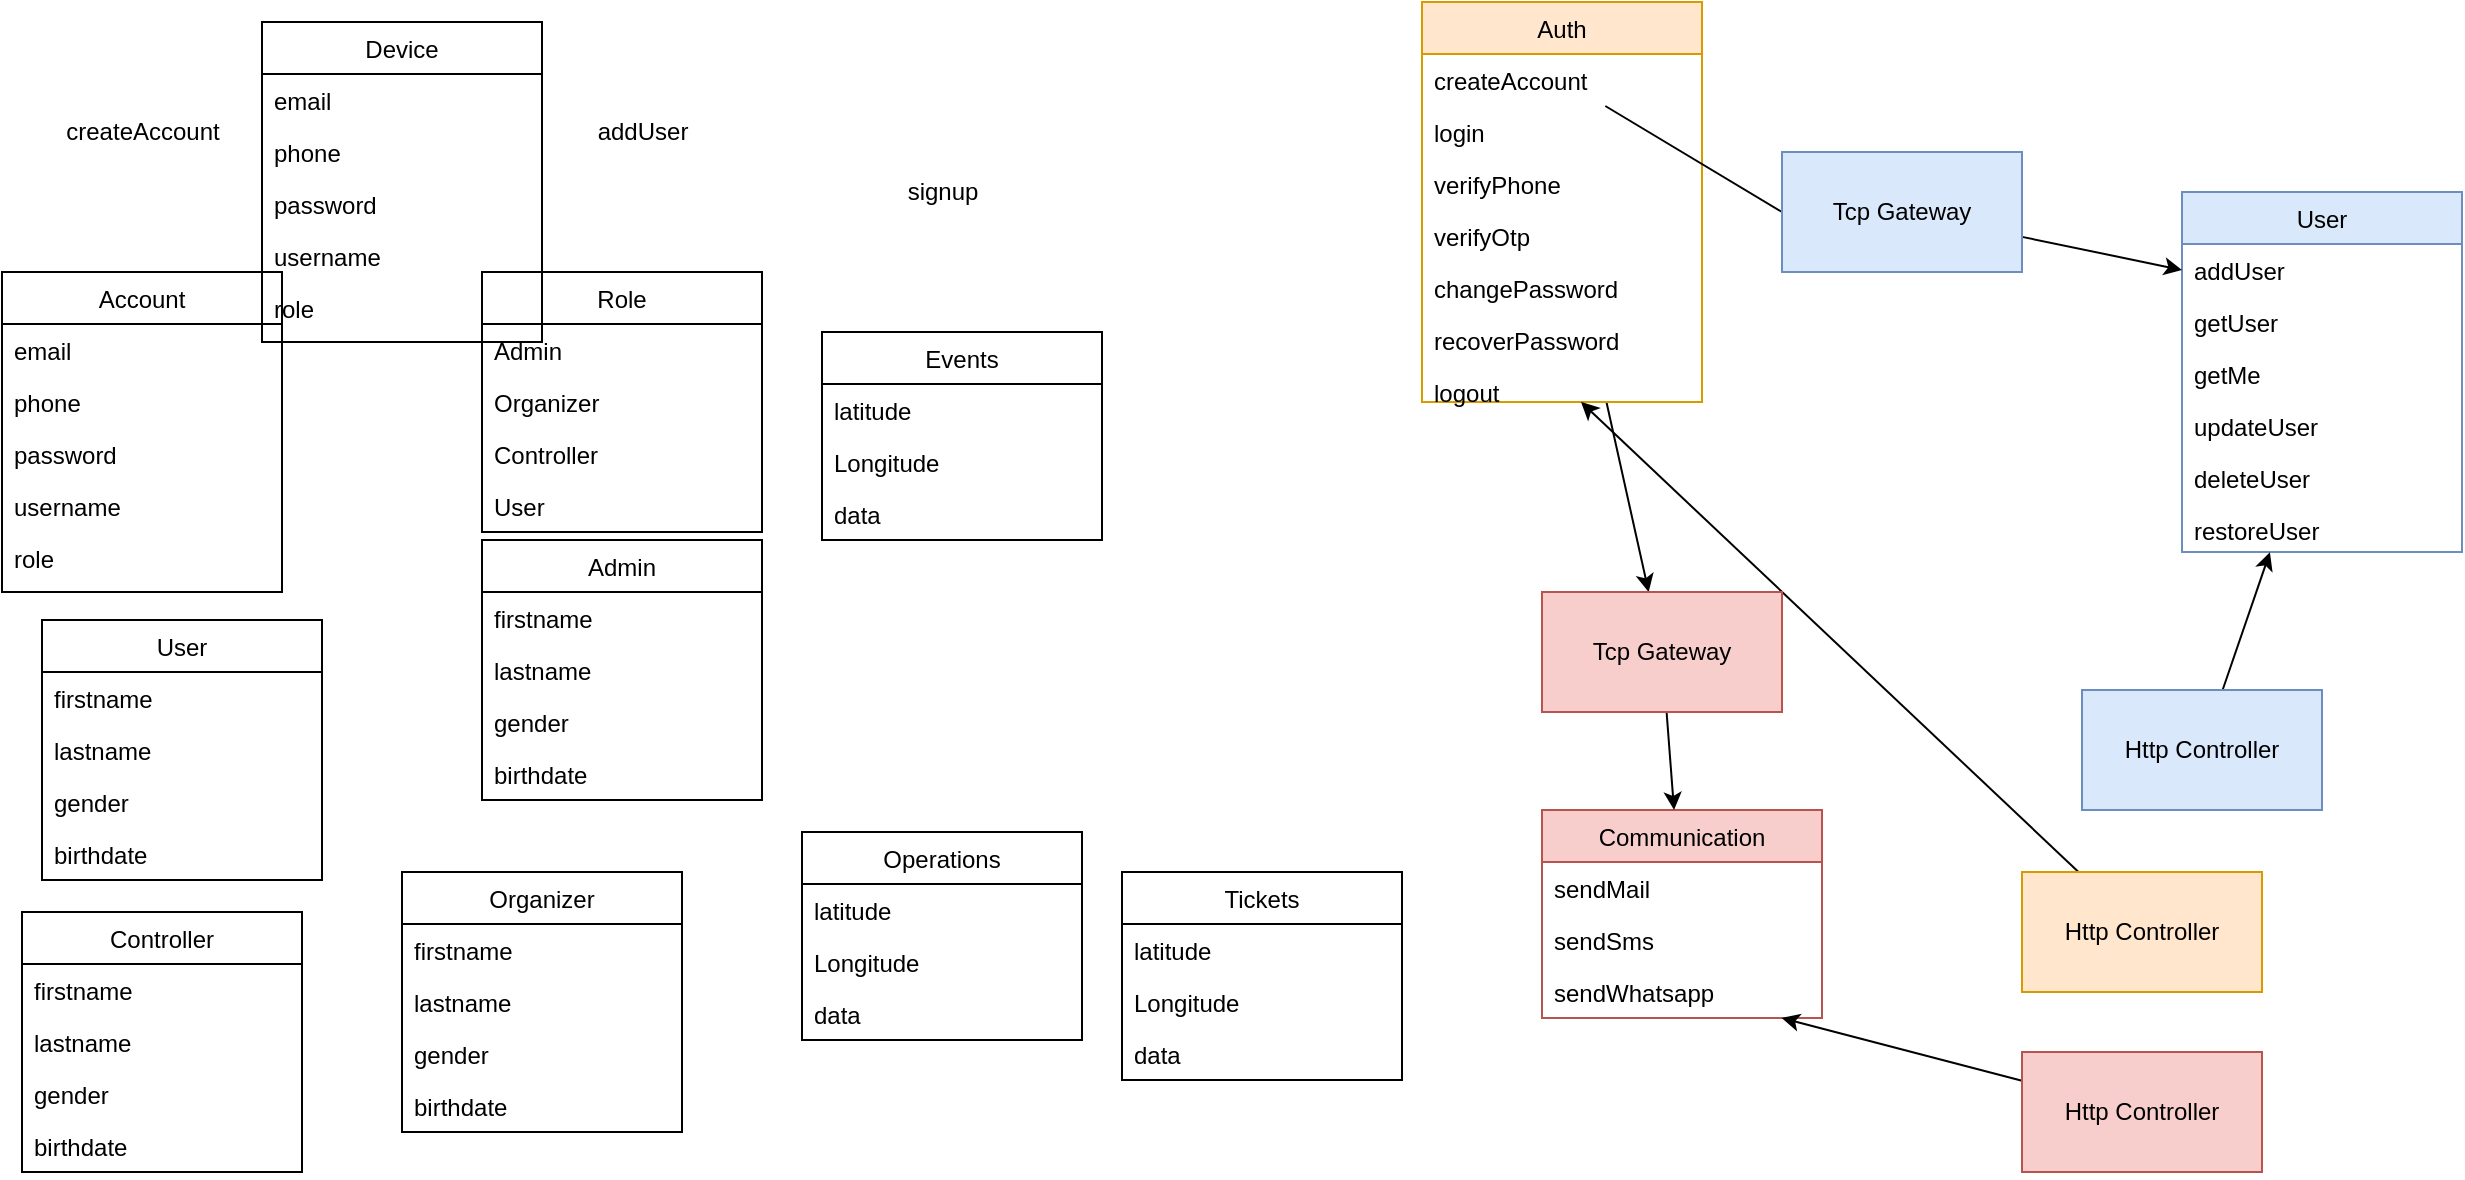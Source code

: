 <mxfile>
    <diagram id="gFHn2AV9WR1kf850kVd5" name="Modelisation">
        <mxGraphModel dx="915" dy="1535" grid="1" gridSize="10" guides="1" tooltips="1" connect="1" arrows="1" fold="1" page="1" pageScale="1" pageWidth="850" pageHeight="1100" math="0" shadow="0">
            <root>
                <mxCell id="0"/>
                <mxCell id="1" parent="0"/>
                <mxCell id="2" value="Account" style="swimlane;fontStyle=0;childLayout=stackLayout;horizontal=1;startSize=26;fillColor=none;horizontalStack=0;resizeParent=1;resizeParentMax=0;resizeLast=0;collapsible=1;marginBottom=0;" parent="1" vertex="1">
                    <mxGeometry x="10" y="130" width="140" height="160" as="geometry"/>
                </mxCell>
                <mxCell id="3" value="email" style="text;strokeColor=none;fillColor=none;align=left;verticalAlign=top;spacingLeft=4;spacingRight=4;overflow=hidden;rotatable=0;points=[[0,0.5],[1,0.5]];portConstraint=eastwest;" parent="2" vertex="1">
                    <mxGeometry y="26" width="140" height="26" as="geometry"/>
                </mxCell>
                <mxCell id="4" value="phone" style="text;strokeColor=none;fillColor=none;align=left;verticalAlign=top;spacingLeft=4;spacingRight=4;overflow=hidden;rotatable=0;points=[[0,0.5],[1,0.5]];portConstraint=eastwest;" parent="2" vertex="1">
                    <mxGeometry y="52" width="140" height="26" as="geometry"/>
                </mxCell>
                <mxCell id="23" value="password" style="text;strokeColor=none;fillColor=none;align=left;verticalAlign=top;spacingLeft=4;spacingRight=4;overflow=hidden;rotatable=0;points=[[0,0.5],[1,0.5]];portConstraint=eastwest;" vertex="1" parent="2">
                    <mxGeometry y="78" width="140" height="26" as="geometry"/>
                </mxCell>
                <mxCell id="25" value="username" style="text;strokeColor=none;fillColor=none;align=left;verticalAlign=top;spacingLeft=4;spacingRight=4;overflow=hidden;rotatable=0;points=[[0,0.5],[1,0.5]];portConstraint=eastwest;" vertex="1" parent="2">
                    <mxGeometry y="104" width="140" height="26" as="geometry"/>
                </mxCell>
                <mxCell id="5" value="role" style="text;strokeColor=none;fillColor=none;align=left;verticalAlign=top;spacingLeft=4;spacingRight=4;overflow=hidden;rotatable=0;points=[[0,0.5],[1,0.5]];portConstraint=eastwest;" parent="2" vertex="1">
                    <mxGeometry y="130" width="140" height="30" as="geometry"/>
                </mxCell>
                <mxCell id="6" value="User" style="swimlane;fontStyle=0;childLayout=stackLayout;horizontal=1;startSize=26;fillColor=none;horizontalStack=0;resizeParent=1;resizeParentMax=0;resizeLast=0;collapsible=1;marginBottom=0;" parent="1" vertex="1">
                    <mxGeometry x="30" y="304" width="140" height="130" as="geometry"/>
                </mxCell>
                <mxCell id="7" value="firstname" style="text;strokeColor=none;fillColor=none;align=left;verticalAlign=top;spacingLeft=4;spacingRight=4;overflow=hidden;rotatable=0;points=[[0,0.5],[1,0.5]];portConstraint=eastwest;" parent="6" vertex="1">
                    <mxGeometry y="26" width="140" height="26" as="geometry"/>
                </mxCell>
                <mxCell id="27" value="lastname" style="text;strokeColor=none;fillColor=none;align=left;verticalAlign=top;spacingLeft=4;spacingRight=4;overflow=hidden;rotatable=0;points=[[0,0.5],[1,0.5]];portConstraint=eastwest;" vertex="1" parent="6">
                    <mxGeometry y="52" width="140" height="26" as="geometry"/>
                </mxCell>
                <mxCell id="28" value="gender" style="text;strokeColor=none;fillColor=none;align=left;verticalAlign=top;spacingLeft=4;spacingRight=4;overflow=hidden;rotatable=0;points=[[0,0.5],[1,0.5]];portConstraint=eastwest;" vertex="1" parent="6">
                    <mxGeometry y="78" width="140" height="26" as="geometry"/>
                </mxCell>
                <mxCell id="9" value="birthdate" style="text;strokeColor=none;fillColor=none;align=left;verticalAlign=top;spacingLeft=4;spacingRight=4;overflow=hidden;rotatable=0;points=[[0,0.5],[1,0.5]];portConstraint=eastwest;" parent="6" vertex="1">
                    <mxGeometry y="104" width="140" height="26" as="geometry"/>
                </mxCell>
                <mxCell id="10" value="Events" style="swimlane;fontStyle=0;childLayout=stackLayout;horizontal=1;startSize=26;fillColor=none;horizontalStack=0;resizeParent=1;resizeParentMax=0;resizeLast=0;collapsible=1;marginBottom=0;" parent="1" vertex="1">
                    <mxGeometry x="420" y="160" width="140" height="104" as="geometry"/>
                </mxCell>
                <mxCell id="11" value="latitude" style="text;strokeColor=none;fillColor=none;align=left;verticalAlign=top;spacingLeft=4;spacingRight=4;overflow=hidden;rotatable=0;points=[[0,0.5],[1,0.5]];portConstraint=eastwest;" parent="10" vertex="1">
                    <mxGeometry y="26" width="140" height="26" as="geometry"/>
                </mxCell>
                <mxCell id="12" value="Longitude" style="text;strokeColor=none;fillColor=none;align=left;verticalAlign=top;spacingLeft=4;spacingRight=4;overflow=hidden;rotatable=0;points=[[0,0.5],[1,0.5]];portConstraint=eastwest;" parent="10" vertex="1">
                    <mxGeometry y="52" width="140" height="26" as="geometry"/>
                </mxCell>
                <mxCell id="13" value="data" style="text;strokeColor=none;fillColor=none;align=left;verticalAlign=top;spacingLeft=4;spacingRight=4;overflow=hidden;rotatable=0;points=[[0,0.5],[1,0.5]];portConstraint=eastwest;" parent="10" vertex="1">
                    <mxGeometry y="78" width="140" height="26" as="geometry"/>
                </mxCell>
                <mxCell id="15" value="Tickets" style="swimlane;fontStyle=0;childLayout=stackLayout;horizontal=1;startSize=26;fillColor=none;horizontalStack=0;resizeParent=1;resizeParentMax=0;resizeLast=0;collapsible=1;marginBottom=0;" vertex="1" parent="1">
                    <mxGeometry x="570" y="430" width="140" height="104" as="geometry"/>
                </mxCell>
                <mxCell id="16" value="latitude" style="text;strokeColor=none;fillColor=none;align=left;verticalAlign=top;spacingLeft=4;spacingRight=4;overflow=hidden;rotatable=0;points=[[0,0.5],[1,0.5]];portConstraint=eastwest;" vertex="1" parent="15">
                    <mxGeometry y="26" width="140" height="26" as="geometry"/>
                </mxCell>
                <mxCell id="17" value="Longitude" style="text;strokeColor=none;fillColor=none;align=left;verticalAlign=top;spacingLeft=4;spacingRight=4;overflow=hidden;rotatable=0;points=[[0,0.5],[1,0.5]];portConstraint=eastwest;" vertex="1" parent="15">
                    <mxGeometry y="52" width="140" height="26" as="geometry"/>
                </mxCell>
                <mxCell id="18" value="data" style="text;strokeColor=none;fillColor=none;align=left;verticalAlign=top;spacingLeft=4;spacingRight=4;overflow=hidden;rotatable=0;points=[[0,0.5],[1,0.5]];portConstraint=eastwest;" vertex="1" parent="15">
                    <mxGeometry y="78" width="140" height="26" as="geometry"/>
                </mxCell>
                <mxCell id="19" value="Operations" style="swimlane;fontStyle=0;childLayout=stackLayout;horizontal=1;startSize=26;fillColor=none;horizontalStack=0;resizeParent=1;resizeParentMax=0;resizeLast=0;collapsible=1;marginBottom=0;" vertex="1" parent="1">
                    <mxGeometry x="410" y="410" width="140" height="104" as="geometry"/>
                </mxCell>
                <mxCell id="20" value="latitude" style="text;strokeColor=none;fillColor=none;align=left;verticalAlign=top;spacingLeft=4;spacingRight=4;overflow=hidden;rotatable=0;points=[[0,0.5],[1,0.5]];portConstraint=eastwest;" vertex="1" parent="19">
                    <mxGeometry y="26" width="140" height="26" as="geometry"/>
                </mxCell>
                <mxCell id="21" value="Longitude" style="text;strokeColor=none;fillColor=none;align=left;verticalAlign=top;spacingLeft=4;spacingRight=4;overflow=hidden;rotatable=0;points=[[0,0.5],[1,0.5]];portConstraint=eastwest;" vertex="1" parent="19">
                    <mxGeometry y="52" width="140" height="26" as="geometry"/>
                </mxCell>
                <mxCell id="22" value="data" style="text;strokeColor=none;fillColor=none;align=left;verticalAlign=top;spacingLeft=4;spacingRight=4;overflow=hidden;rotatable=0;points=[[0,0.5],[1,0.5]];portConstraint=eastwest;" vertex="1" parent="19">
                    <mxGeometry y="78" width="140" height="26" as="geometry"/>
                </mxCell>
                <mxCell id="29" value="Organizer" style="swimlane;fontStyle=0;childLayout=stackLayout;horizontal=1;startSize=26;fillColor=none;horizontalStack=0;resizeParent=1;resizeParentMax=0;resizeLast=0;collapsible=1;marginBottom=0;" vertex="1" parent="1">
                    <mxGeometry x="210" y="430" width="140" height="130" as="geometry"/>
                </mxCell>
                <mxCell id="30" value="firstname" style="text;strokeColor=none;fillColor=none;align=left;verticalAlign=top;spacingLeft=4;spacingRight=4;overflow=hidden;rotatable=0;points=[[0,0.5],[1,0.5]];portConstraint=eastwest;" vertex="1" parent="29">
                    <mxGeometry y="26" width="140" height="26" as="geometry"/>
                </mxCell>
                <mxCell id="31" value="lastname" style="text;strokeColor=none;fillColor=none;align=left;verticalAlign=top;spacingLeft=4;spacingRight=4;overflow=hidden;rotatable=0;points=[[0,0.5],[1,0.5]];portConstraint=eastwest;" vertex="1" parent="29">
                    <mxGeometry y="52" width="140" height="26" as="geometry"/>
                </mxCell>
                <mxCell id="32" value="gender" style="text;strokeColor=none;fillColor=none;align=left;verticalAlign=top;spacingLeft=4;spacingRight=4;overflow=hidden;rotatable=0;points=[[0,0.5],[1,0.5]];portConstraint=eastwest;" vertex="1" parent="29">
                    <mxGeometry y="78" width="140" height="26" as="geometry"/>
                </mxCell>
                <mxCell id="33" value="birthdate" style="text;strokeColor=none;fillColor=none;align=left;verticalAlign=top;spacingLeft=4;spacingRight=4;overflow=hidden;rotatable=0;points=[[0,0.5],[1,0.5]];portConstraint=eastwest;" vertex="1" parent="29">
                    <mxGeometry y="104" width="140" height="26" as="geometry"/>
                </mxCell>
                <mxCell id="34" value="Admin" style="swimlane;fontStyle=0;childLayout=stackLayout;horizontal=1;startSize=26;fillColor=none;horizontalStack=0;resizeParent=1;resizeParentMax=0;resizeLast=0;collapsible=1;marginBottom=0;" vertex="1" parent="1">
                    <mxGeometry x="250" y="264" width="140" height="130" as="geometry"/>
                </mxCell>
                <mxCell id="35" value="firstname" style="text;strokeColor=none;fillColor=none;align=left;verticalAlign=top;spacingLeft=4;spacingRight=4;overflow=hidden;rotatable=0;points=[[0,0.5],[1,0.5]];portConstraint=eastwest;" vertex="1" parent="34">
                    <mxGeometry y="26" width="140" height="26" as="geometry"/>
                </mxCell>
                <mxCell id="36" value="lastname" style="text;strokeColor=none;fillColor=none;align=left;verticalAlign=top;spacingLeft=4;spacingRight=4;overflow=hidden;rotatable=0;points=[[0,0.5],[1,0.5]];portConstraint=eastwest;" vertex="1" parent="34">
                    <mxGeometry y="52" width="140" height="26" as="geometry"/>
                </mxCell>
                <mxCell id="37" value="gender" style="text;strokeColor=none;fillColor=none;align=left;verticalAlign=top;spacingLeft=4;spacingRight=4;overflow=hidden;rotatable=0;points=[[0,0.5],[1,0.5]];portConstraint=eastwest;" vertex="1" parent="34">
                    <mxGeometry y="78" width="140" height="26" as="geometry"/>
                </mxCell>
                <mxCell id="38" value="birthdate" style="text;strokeColor=none;fillColor=none;align=left;verticalAlign=top;spacingLeft=4;spacingRight=4;overflow=hidden;rotatable=0;points=[[0,0.5],[1,0.5]];portConstraint=eastwest;" vertex="1" parent="34">
                    <mxGeometry y="104" width="140" height="26" as="geometry"/>
                </mxCell>
                <mxCell id="39" value="Role" style="swimlane;fontStyle=0;childLayout=stackLayout;horizontal=1;startSize=26;fillColor=none;horizontalStack=0;resizeParent=1;resizeParentMax=0;resizeLast=0;collapsible=1;marginBottom=0;" vertex="1" parent="1">
                    <mxGeometry x="250" y="130" width="140" height="130" as="geometry"/>
                </mxCell>
                <mxCell id="40" value="Admin" style="text;strokeColor=none;fillColor=none;align=left;verticalAlign=top;spacingLeft=4;spacingRight=4;overflow=hidden;rotatable=0;points=[[0,0.5],[1,0.5]];portConstraint=eastwest;" vertex="1" parent="39">
                    <mxGeometry y="26" width="140" height="26" as="geometry"/>
                </mxCell>
                <mxCell id="41" value="Organizer" style="text;strokeColor=none;fillColor=none;align=left;verticalAlign=top;spacingLeft=4;spacingRight=4;overflow=hidden;rotatable=0;points=[[0,0.5],[1,0.5]];portConstraint=eastwest;" vertex="1" parent="39">
                    <mxGeometry y="52" width="140" height="26" as="geometry"/>
                </mxCell>
                <mxCell id="42" value="Controller" style="text;strokeColor=none;fillColor=none;align=left;verticalAlign=top;spacingLeft=4;spacingRight=4;overflow=hidden;rotatable=0;points=[[0,0.5],[1,0.5]];portConstraint=eastwest;" vertex="1" parent="39">
                    <mxGeometry y="78" width="140" height="26" as="geometry"/>
                </mxCell>
                <mxCell id="46" value="User" style="text;strokeColor=none;fillColor=none;align=left;verticalAlign=top;spacingLeft=4;spacingRight=4;overflow=hidden;rotatable=0;points=[[0,0.5],[1,0.5]];portConstraint=eastwest;" vertex="1" parent="39">
                    <mxGeometry y="104" width="140" height="26" as="geometry"/>
                </mxCell>
                <mxCell id="47" value="Controller" style="swimlane;fontStyle=0;childLayout=stackLayout;horizontal=1;startSize=26;fillColor=none;horizontalStack=0;resizeParent=1;resizeParentMax=0;resizeLast=0;collapsible=1;marginBottom=0;" vertex="1" parent="1">
                    <mxGeometry x="20" y="450" width="140" height="130" as="geometry"/>
                </mxCell>
                <mxCell id="48" value="firstname" style="text;strokeColor=none;fillColor=none;align=left;verticalAlign=top;spacingLeft=4;spacingRight=4;overflow=hidden;rotatable=0;points=[[0,0.5],[1,0.5]];portConstraint=eastwest;" vertex="1" parent="47">
                    <mxGeometry y="26" width="140" height="26" as="geometry"/>
                </mxCell>
                <mxCell id="49" value="lastname" style="text;strokeColor=none;fillColor=none;align=left;verticalAlign=top;spacingLeft=4;spacingRight=4;overflow=hidden;rotatable=0;points=[[0,0.5],[1,0.5]];portConstraint=eastwest;" vertex="1" parent="47">
                    <mxGeometry y="52" width="140" height="26" as="geometry"/>
                </mxCell>
                <mxCell id="50" value="gender" style="text;strokeColor=none;fillColor=none;align=left;verticalAlign=top;spacingLeft=4;spacingRight=4;overflow=hidden;rotatable=0;points=[[0,0.5],[1,0.5]];portConstraint=eastwest;" vertex="1" parent="47">
                    <mxGeometry y="78" width="140" height="26" as="geometry"/>
                </mxCell>
                <mxCell id="51" value="birthdate" style="text;strokeColor=none;fillColor=none;align=left;verticalAlign=top;spacingLeft=4;spacingRight=4;overflow=hidden;rotatable=0;points=[[0,0.5],[1,0.5]];portConstraint=eastwest;" vertex="1" parent="47">
                    <mxGeometry y="104" width="140" height="26" as="geometry"/>
                </mxCell>
                <mxCell id="52" value="createAccount" style="text;html=1;align=center;verticalAlign=middle;resizable=0;points=[];autosize=1;strokeColor=none;fillColor=none;" vertex="1" parent="1">
                    <mxGeometry x="30" y="45" width="100" height="30" as="geometry"/>
                </mxCell>
                <mxCell id="53" value="addUser" style="text;html=1;align=center;verticalAlign=middle;resizable=0;points=[];autosize=1;strokeColor=none;fillColor=none;" vertex="1" parent="1">
                    <mxGeometry x="295" y="45" width="70" height="30" as="geometry"/>
                </mxCell>
                <mxCell id="54" value="User" style="swimlane;fontStyle=0;childLayout=stackLayout;horizontal=1;startSize=26;fillColor=#dae8fc;horizontalStack=0;resizeParent=1;resizeParentMax=0;resizeLast=0;collapsible=1;marginBottom=0;strokeColor=#6c8ebf;" vertex="1" parent="1">
                    <mxGeometry x="1100" y="90" width="140" height="180" as="geometry"/>
                </mxCell>
                <mxCell id="55" value="addUser" style="text;strokeColor=none;fillColor=none;align=left;verticalAlign=top;spacingLeft=4;spacingRight=4;overflow=hidden;rotatable=0;points=[[0,0.5],[1,0.5]];portConstraint=eastwest;" vertex="1" parent="54">
                    <mxGeometry y="26" width="140" height="26" as="geometry"/>
                </mxCell>
                <mxCell id="56" value="getUser" style="text;strokeColor=none;fillColor=none;align=left;verticalAlign=top;spacingLeft=4;spacingRight=4;overflow=hidden;rotatable=0;points=[[0,0.5],[1,0.5]];portConstraint=eastwest;" vertex="1" parent="54">
                    <mxGeometry y="52" width="140" height="26" as="geometry"/>
                </mxCell>
                <mxCell id="57" value="getMe" style="text;strokeColor=none;fillColor=none;align=left;verticalAlign=top;spacingLeft=4;spacingRight=4;overflow=hidden;rotatable=0;points=[[0,0.5],[1,0.5]];portConstraint=eastwest;" vertex="1" parent="54">
                    <mxGeometry y="78" width="140" height="26" as="geometry"/>
                </mxCell>
                <mxCell id="58" value="updateUser" style="text;strokeColor=none;fillColor=none;align=left;verticalAlign=top;spacingLeft=4;spacingRight=4;overflow=hidden;rotatable=0;points=[[0,0.5],[1,0.5]];portConstraint=eastwest;" vertex="1" parent="54">
                    <mxGeometry y="104" width="140" height="26" as="geometry"/>
                </mxCell>
                <mxCell id="75" value="deleteUser" style="text;strokeColor=none;fillColor=none;align=left;verticalAlign=top;spacingLeft=4;spacingRight=4;overflow=hidden;rotatable=0;points=[[0,0.5],[1,0.5]];portConstraint=eastwest;" vertex="1" parent="54">
                    <mxGeometry y="130" width="140" height="26" as="geometry"/>
                </mxCell>
                <mxCell id="76" value="restoreUser" style="text;strokeColor=none;fillColor=none;align=left;verticalAlign=top;spacingLeft=4;spacingRight=4;overflow=hidden;rotatable=0;points=[[0,0.5],[1,0.5]];portConstraint=eastwest;" vertex="1" parent="54">
                    <mxGeometry y="156" width="140" height="24" as="geometry"/>
                </mxCell>
                <mxCell id="104" style="edgeStyle=none;html=1;" edge="1" parent="1" source="59" target="98">
                    <mxGeometry relative="1" as="geometry"/>
                </mxCell>
                <mxCell id="59" value="Auth" style="swimlane;fontStyle=0;childLayout=stackLayout;horizontal=1;startSize=26;fillColor=#ffe6cc;horizontalStack=0;resizeParent=1;resizeParentMax=0;resizeLast=0;collapsible=1;marginBottom=0;strokeColor=#d79b00;" vertex="1" parent="1">
                    <mxGeometry x="720" y="-5" width="140" height="200" as="geometry"/>
                </mxCell>
                <mxCell id="60" value="createAccount" style="text;strokeColor=none;fillColor=none;align=left;verticalAlign=top;spacingLeft=4;spacingRight=4;overflow=hidden;rotatable=0;points=[[0,0.5],[1,0.5]];portConstraint=eastwest;" vertex="1" parent="59">
                    <mxGeometry y="26" width="140" height="26" as="geometry"/>
                </mxCell>
                <mxCell id="61" value="login" style="text;strokeColor=none;fillColor=none;align=left;verticalAlign=top;spacingLeft=4;spacingRight=4;overflow=hidden;rotatable=0;points=[[0,0.5],[1,0.5]];portConstraint=eastwest;" vertex="1" parent="59">
                    <mxGeometry y="52" width="140" height="26" as="geometry"/>
                </mxCell>
                <mxCell id="62" value="verifyPhone" style="text;strokeColor=none;fillColor=none;align=left;verticalAlign=top;spacingLeft=4;spacingRight=4;overflow=hidden;rotatable=0;points=[[0,0.5],[1,0.5]];portConstraint=eastwest;" vertex="1" parent="59">
                    <mxGeometry y="78" width="140" height="26" as="geometry"/>
                </mxCell>
                <mxCell id="78" value="verifyOtp" style="text;strokeColor=none;fillColor=none;align=left;verticalAlign=top;spacingLeft=4;spacingRight=4;overflow=hidden;rotatable=0;points=[[0,0.5],[1,0.5]];portConstraint=eastwest;" vertex="1" parent="59">
                    <mxGeometry y="104" width="140" height="26" as="geometry"/>
                </mxCell>
                <mxCell id="80" value="changePassword" style="text;strokeColor=none;fillColor=none;align=left;verticalAlign=top;spacingLeft=4;spacingRight=4;overflow=hidden;rotatable=0;points=[[0,0.5],[1,0.5]];portConstraint=eastwest;" vertex="1" parent="59">
                    <mxGeometry y="130" width="140" height="26" as="geometry"/>
                </mxCell>
                <mxCell id="82" value="recoverPassword" style="text;strokeColor=none;fillColor=none;align=left;verticalAlign=top;spacingLeft=4;spacingRight=4;overflow=hidden;rotatable=0;points=[[0,0.5],[1,0.5]];portConstraint=eastwest;" vertex="1" parent="59">
                    <mxGeometry y="156" width="140" height="26" as="geometry"/>
                </mxCell>
                <mxCell id="63" value="logout" style="text;strokeColor=none;fillColor=none;align=left;verticalAlign=top;spacingLeft=4;spacingRight=4;overflow=hidden;rotatable=0;points=[[0,0.5],[1,0.5]];portConstraint=eastwest;" vertex="1" parent="59">
                    <mxGeometry y="182" width="140" height="18" as="geometry"/>
                </mxCell>
                <mxCell id="64" value="signup" style="text;html=1;align=center;verticalAlign=middle;resizable=0;points=[];autosize=1;strokeColor=none;fillColor=none;" vertex="1" parent="1">
                    <mxGeometry x="450" y="75" width="60" height="30" as="geometry"/>
                </mxCell>
                <mxCell id="65" value="" style="edgeStyle=none;html=1;entryX=0;entryY=0.5;entryDx=0;entryDy=0;startArrow=none;" edge="1" parent="1" source="83" target="55">
                    <mxGeometry relative="1" as="geometry"/>
                </mxCell>
                <mxCell id="66" value="Device" style="swimlane;fontStyle=0;childLayout=stackLayout;horizontal=1;startSize=26;fillColor=none;horizontalStack=0;resizeParent=1;resizeParentMax=0;resizeLast=0;collapsible=1;marginBottom=0;" vertex="1" parent="1">
                    <mxGeometry x="140" y="5" width="140" height="160" as="geometry"/>
                </mxCell>
                <mxCell id="67" value="email" style="text;strokeColor=none;fillColor=none;align=left;verticalAlign=top;spacingLeft=4;spacingRight=4;overflow=hidden;rotatable=0;points=[[0,0.5],[1,0.5]];portConstraint=eastwest;" vertex="1" parent="66">
                    <mxGeometry y="26" width="140" height="26" as="geometry"/>
                </mxCell>
                <mxCell id="68" value="phone" style="text;strokeColor=none;fillColor=none;align=left;verticalAlign=top;spacingLeft=4;spacingRight=4;overflow=hidden;rotatable=0;points=[[0,0.5],[1,0.5]];portConstraint=eastwest;" vertex="1" parent="66">
                    <mxGeometry y="52" width="140" height="26" as="geometry"/>
                </mxCell>
                <mxCell id="69" value="password" style="text;strokeColor=none;fillColor=none;align=left;verticalAlign=top;spacingLeft=4;spacingRight=4;overflow=hidden;rotatable=0;points=[[0,0.5],[1,0.5]];portConstraint=eastwest;" vertex="1" parent="66">
                    <mxGeometry y="78" width="140" height="26" as="geometry"/>
                </mxCell>
                <mxCell id="70" value="username" style="text;strokeColor=none;fillColor=none;align=left;verticalAlign=top;spacingLeft=4;spacingRight=4;overflow=hidden;rotatable=0;points=[[0,0.5],[1,0.5]];portConstraint=eastwest;" vertex="1" parent="66">
                    <mxGeometry y="104" width="140" height="26" as="geometry"/>
                </mxCell>
                <mxCell id="71" value="role" style="text;strokeColor=none;fillColor=none;align=left;verticalAlign=top;spacingLeft=4;spacingRight=4;overflow=hidden;rotatable=0;points=[[0,0.5],[1,0.5]];portConstraint=eastwest;" vertex="1" parent="66">
                    <mxGeometry y="130" width="140" height="30" as="geometry"/>
                </mxCell>
                <mxCell id="102" style="edgeStyle=none;html=1;" edge="1" parent="1" source="84" target="63">
                    <mxGeometry relative="1" as="geometry"/>
                </mxCell>
                <mxCell id="84" value="Http Controller" style="rounded=0;whiteSpace=wrap;html=1;fillColor=#ffe6cc;strokeColor=#d79b00;" vertex="1" parent="1">
                    <mxGeometry x="1020" y="430" width="120" height="60" as="geometry"/>
                </mxCell>
                <mxCell id="85" value="" style="edgeStyle=none;html=1;entryX=0;entryY=0.5;entryDx=0;entryDy=0;endArrow=none;" edge="1" parent="1" source="60" target="83">
                    <mxGeometry relative="1" as="geometry">
                        <mxPoint x="740" y="85.207" as="sourcePoint"/>
                        <mxPoint x="960" y="89" as="targetPoint"/>
                    </mxGeometry>
                </mxCell>
                <mxCell id="83" value="Tcp Gateway" style="rounded=0;whiteSpace=wrap;html=1;fillColor=#dae8fc;strokeColor=#6c8ebf;" vertex="1" parent="1">
                    <mxGeometry x="900" y="70" width="120" height="60" as="geometry"/>
                </mxCell>
                <mxCell id="101" style="edgeStyle=none;html=1;entryX=0.314;entryY=1.007;entryDx=0;entryDy=0;entryPerimeter=0;" edge="1" parent="1" source="86" target="76">
                    <mxGeometry relative="1" as="geometry"/>
                </mxCell>
                <mxCell id="86" value="Http Controller" style="rounded=0;whiteSpace=wrap;html=1;fillColor=#dae8fc;strokeColor=#6c8ebf;" vertex="1" parent="1">
                    <mxGeometry x="1050" y="339" width="120" height="60" as="geometry"/>
                </mxCell>
                <mxCell id="89" value="Communication" style="swimlane;fontStyle=0;childLayout=stackLayout;horizontal=1;startSize=26;fillColor=#f8cecc;horizontalStack=0;resizeParent=1;resizeParentMax=0;resizeLast=0;collapsible=1;marginBottom=0;strokeColor=#b85450;" vertex="1" parent="1">
                    <mxGeometry x="780" y="399" width="140" height="104" as="geometry"/>
                </mxCell>
                <mxCell id="90" value="sendMail" style="text;strokeColor=none;fillColor=none;align=left;verticalAlign=top;spacingLeft=4;spacingRight=4;overflow=hidden;rotatable=0;points=[[0,0.5],[1,0.5]];portConstraint=eastwest;" vertex="1" parent="89">
                    <mxGeometry y="26" width="140" height="26" as="geometry"/>
                </mxCell>
                <mxCell id="91" value="sendSms" style="text;strokeColor=none;fillColor=none;align=left;verticalAlign=top;spacingLeft=4;spacingRight=4;overflow=hidden;rotatable=0;points=[[0,0.5],[1,0.5]];portConstraint=eastwest;" vertex="1" parent="89">
                    <mxGeometry y="52" width="140" height="26" as="geometry"/>
                </mxCell>
                <mxCell id="92" value="sendWhatsapp" style="text;strokeColor=none;fillColor=none;align=left;verticalAlign=top;spacingLeft=4;spacingRight=4;overflow=hidden;rotatable=0;points=[[0,0.5],[1,0.5]];portConstraint=eastwest;" vertex="1" parent="89">
                    <mxGeometry y="78" width="140" height="26" as="geometry"/>
                </mxCell>
                <mxCell id="105" value="" style="edgeStyle=none;html=1;" edge="1" parent="1" source="97" target="92">
                    <mxGeometry relative="1" as="geometry"/>
                </mxCell>
                <mxCell id="97" value="Http Controller" style="rounded=0;whiteSpace=wrap;html=1;fillColor=#f8cecc;strokeColor=#b85450;" vertex="1" parent="1">
                    <mxGeometry x="1020" y="520" width="120" height="60" as="geometry"/>
                </mxCell>
                <mxCell id="103" style="edgeStyle=none;html=1;" edge="1" parent="1" source="98" target="89">
                    <mxGeometry relative="1" as="geometry"/>
                </mxCell>
                <mxCell id="98" value="Tcp Gateway" style="rounded=0;whiteSpace=wrap;html=1;fillColor=#f8cecc;strokeColor=#b85450;" vertex="1" parent="1">
                    <mxGeometry x="780" y="290" width="120" height="60" as="geometry"/>
                </mxCell>
            </root>
        </mxGraphModel>
    </diagram>
    <diagram id="XQv7HGyHmouMtbPenppp" name="Architecture Docker">
        <mxGraphModel dx="624" dy="647" grid="1" gridSize="10" guides="1" tooltips="1" connect="1" arrows="1" fold="1" page="1" pageScale="1" pageWidth="850" pageHeight="1100" math="0" shadow="0">
            <root>
                <mxCell id="0"/>
                <mxCell id="1" parent="0"/>
                <mxCell id="wJTnKhY5WuKKUxf--ljo-1" value="Machine" style="shape=umlFrame;whiteSpace=wrap;html=1;" parent="1" vertex="1">
                    <mxGeometry x="70" y="130" width="560" height="440" as="geometry"/>
                </mxCell>
                <mxCell id="wJTnKhY5WuKKUxf--ljo-14" value="" style="edgeStyle=none;html=1;" parent="1" source="wJTnKhY5WuKKUxf--ljo-2" target="wJTnKhY5WuKKUxf--ljo-13" edge="1">
                    <mxGeometry relative="1" as="geometry"/>
                </mxCell>
                <mxCell id="pJumznFh4b89ydo69WyN-6" value="" style="edgeStyle=none;html=1;" edge="1" parent="1" source="wJTnKhY5WuKKUxf--ljo-2" target="pJumznFh4b89ydo69WyN-3">
                    <mxGeometry relative="1" as="geometry"/>
                </mxCell>
                <mxCell id="wJTnKhY5WuKKUxf--ljo-2" value="Redis_Db" style="shape=umlFrame;whiteSpace=wrap;html=1;width=60;height=34;" parent="1" vertex="1">
                    <mxGeometry x="100" y="360" width="170" height="90" as="geometry"/>
                </mxCell>
                <mxCell id="wJTnKhY5WuKKUxf--ljo-3" value="localhost" style="text;align=center;fontStyle=1;verticalAlign=middle;spacingLeft=3;spacingRight=3;strokeColor=none;rotatable=0;points=[[0,0.5],[1,0.5]];portConstraint=eastwest;" parent="1" vertex="1">
                    <mxGeometry x="170" y="140" width="80" height="26" as="geometry"/>
                </mxCell>
                <mxCell id="wJTnKhY5WuKKUxf--ljo-4" value="localhost:6379" style="text;align=center;fontStyle=1;verticalAlign=middle;spacingLeft=3;spacingRight=3;strokeColor=none;rotatable=0;points=[[0,0.5],[1,0.5]];portConstraint=eastwest;" parent="1" vertex="1">
                    <mxGeometry x="170" y="370" width="80" height="26" as="geometry"/>
                </mxCell>
                <mxCell id="wJTnKhY5WuKKUxf--ljo-9" value="80" style="text;align=center;fontStyle=1;verticalAlign=middle;spacingLeft=3;spacingRight=3;strokeColor=none;rotatable=0;points=[[0,0.5],[1,0.5]];portConstraint=eastwest;" parent="1" vertex="1">
                    <mxGeometry x="402.5" y="166" width="80" height="26" as="geometry"/>
                </mxCell>
                <mxCell id="wJTnKhY5WuKKUxf--ljo-10" value="Proxy" style="shape=umlFrame;whiteSpace=wrap;html=1;" parent="1" vertex="1">
                    <mxGeometry x="340" y="220" width="142.5" height="90" as="geometry"/>
                </mxCell>
                <mxCell id="wJTnKhY5WuKKUxf--ljo-11" value="" style="html=1;points=[];perimeter=orthogonalPerimeter;" parent="1" vertex="1">
                    <mxGeometry x="450" y="170" width="10" height="80" as="geometry"/>
                </mxCell>
                <mxCell id="wJTnKhY5WuKKUxf--ljo-12" value="80" style="text;align=center;fontStyle=1;verticalAlign=middle;spacingLeft=3;spacingRight=3;strokeColor=none;rotatable=0;points=[[0,0.5],[1,0.5]];portConstraint=eastwest;" parent="1" vertex="1">
                    <mxGeometry x="402.5" y="234" width="80" height="26" as="geometry"/>
                </mxCell>
                <mxCell id="wJTnKhY5WuKKUxf--ljo-13" value="localhost:80" style="text;align=center;fontStyle=1;verticalAlign=middle;spacingLeft=3;spacingRight=3;strokeColor=none;rotatable=0;points=[[0,0.5],[1,0.5]];portConstraint=eastwest;" parent="1" vertex="1">
                    <mxGeometry x="370" y="260" width="80" height="26" as="geometry"/>
                </mxCell>
                <mxCell id="pJumznFh4b89ydo69WyN-2" style="edgeStyle=none;html=1;" edge="1" parent="1" source="X8G4_MiAIpnA4wlGGGbp-1" target="wJTnKhY5WuKKUxf--ljo-10">
                    <mxGeometry relative="1" as="geometry"/>
                </mxCell>
                <mxCell id="X8G4_MiAIpnA4wlGGGbp-1" value="Nest_App" style="shape=umlFrame;whiteSpace=wrap;html=1;" parent="1" vertex="1">
                    <mxGeometry x="100" y="180" width="170" height="90" as="geometry"/>
                </mxCell>
                <mxCell id="pJumznFh4b89ydo69WyN-3" value="localhost:3005" style="text;align=center;fontStyle=1;verticalAlign=middle;spacingLeft=3;spacingRight=3;strokeColor=none;rotatable=0;points=[[0,0.5],[1,0.5]];portConstraint=eastwest;" vertex="1" parent="1">
                    <mxGeometry x="160" y="220" width="80" height="26" as="geometry"/>
                </mxCell>
                <mxCell id="jKrczBQNaITzZbRuip-J-4" value="" style="edgeStyle=none;html=1;" edge="1" parent="1" source="jKrczBQNaITzZbRuip-J-1" target="wJTnKhY5WuKKUxf--ljo-13">
                    <mxGeometry relative="1" as="geometry"/>
                </mxCell>
                <mxCell id="jKrczBQNaITzZbRuip-J-5" value="" style="edgeStyle=none;html=1;entryX=0.967;entryY=1.09;entryDx=0;entryDy=0;entryPerimeter=0;" edge="1" parent="1" source="jKrczBQNaITzZbRuip-J-1" target="pJumznFh4b89ydo69WyN-3">
                    <mxGeometry relative="1" as="geometry"/>
                </mxCell>
                <mxCell id="jKrczBQNaITzZbRuip-J-1" value="Mongo_Db" style="shape=umlFrame;whiteSpace=wrap;html=1;width=60;height=34;" vertex="1" parent="1">
                    <mxGeometry x="310" y="380" width="170" height="90" as="geometry"/>
                </mxCell>
                <mxCell id="jKrczBQNaITzZbRuip-J-3" value="localhost:5432" style="text;align=center;fontStyle=1;verticalAlign=middle;spacingLeft=3;spacingRight=3;strokeColor=none;rotatable=0;points=[[0,0.5],[1,0.5]];portConstraint=eastwest;" vertex="1" parent="1">
                    <mxGeometry x="380" y="424" width="80" height="26" as="geometry"/>
                </mxCell>
            </root>
        </mxGraphModel>
    </diagram>
    <diagram id="89n-9YY2hVjdNfD98zkQ" name="Workflow deployment">
        <mxGraphModel dx="1262" dy="435" grid="1" gridSize="10" guides="1" tooltips="1" connect="1" arrows="1" fold="1" page="1" pageScale="1" pageWidth="850" pageHeight="1100" math="0" shadow="0">
            <root>
                <mxCell id="0"/>
                <mxCell id="1" parent="0"/>
                <mxCell id="o9isepKx89G7Xoa7Ik6p-18" style="edgeStyle=none;html=1;" parent="1" source="o9isepKx89G7Xoa7Ik6p-8" target="o9isepKx89G7Xoa7Ik6p-9" edge="1">
                    <mxGeometry relative="1" as="geometry"/>
                </mxCell>
                <mxCell id="o9isepKx89G7Xoa7Ik6p-8" value="IDE&lt;br&gt;Vs Code" style="shape=ext;double=1;rounded=0;whiteSpace=wrap;html=1;" parent="1" vertex="1">
                    <mxGeometry x="30" y="360" width="120" height="80" as="geometry"/>
                </mxCell>
                <mxCell id="o9isepKx89G7Xoa7Ik6p-19" style="edgeStyle=none;html=1;entryX=0.004;entryY=0.617;entryDx=0;entryDy=0;entryPerimeter=0;" parent="1" source="o9isepKx89G7Xoa7Ik6p-9" target="o9isepKx89G7Xoa7Ik6p-10" edge="1">
                    <mxGeometry relative="1" as="geometry"/>
                </mxCell>
                <mxCell id="o9isepKx89G7Xoa7Ik6p-9" value="Source Code Repository&lt;br&gt;Github" style="shape=ext;double=1;rounded=0;whiteSpace=wrap;html=1;" parent="1" vertex="1">
                    <mxGeometry x="232" y="370" width="120" height="80" as="geometry"/>
                </mxCell>
                <mxCell id="o9isepKx89G7Xoa7Ik6p-20" style="edgeStyle=none;html=1;exitX=0.5;exitY=1;exitDx=0;exitDy=0;entryX=0.5;entryY=0;entryDx=0;entryDy=0;" parent="1" source="o9isepKx89G7Xoa7Ik6p-10" target="o9isepKx89G7Xoa7Ik6p-11" edge="1">
                    <mxGeometry relative="1" as="geometry"/>
                </mxCell>
                <mxCell id="o9isepKx89G7Xoa7Ik6p-10" value="Cloud Build&lt;br&gt;Github actions" style="shape=ext;double=1;rounded=0;whiteSpace=wrap;html=1;" parent="1" vertex="1">
                    <mxGeometry x="410" y="330" width="120" height="80" as="geometry"/>
                </mxCell>
                <mxCell id="o9isepKx89G7Xoa7Ik6p-11" value="Image registery&lt;br&gt;Dockerhub" style="shape=ext;double=1;rounded=0;whiteSpace=wrap;html=1;" parent="1" vertex="1">
                    <mxGeometry x="410" y="460" width="120" height="80" as="geometry"/>
                </mxCell>
                <mxCell id="o9isepKx89G7Xoa7Ik6p-14" style="edgeStyle=none;html=1;entryX=0;entryY=0.75;entryDx=0;entryDy=0;" parent="1" source="o9isepKx89G7Xoa7Ik6p-12" target="o9isepKx89G7Xoa7Ik6p-11" edge="1">
                    <mxGeometry relative="1" as="geometry"/>
                </mxCell>
                <mxCell id="o9isepKx89G7Xoa7Ik6p-16" value="" style="edgeStyle=none;html=1;" parent="1" source="o9isepKx89G7Xoa7Ik6p-12" target="o9isepKx89G7Xoa7Ik6p-13" edge="1">
                    <mxGeometry relative="1" as="geometry"/>
                </mxCell>
                <mxCell id="o9isepKx89G7Xoa7Ik6p-17" value="Update containers" style="edgeLabel;html=1;align=center;verticalAlign=middle;resizable=0;points=[];" parent="o9isepKx89G7Xoa7Ik6p-16" vertex="1" connectable="0">
                    <mxGeometry x="0.414" relative="1" as="geometry">
                        <mxPoint x="15" y="13" as="offset"/>
                    </mxGeometry>
                </mxCell>
                <mxCell id="o9isepKx89G7Xoa7Ik6p-23" value="" style="edgeStyle=none;html=1;" parent="1" source="o9isepKx89G7Xoa7Ik6p-12" target="o9isepKx89G7Xoa7Ik6p-22" edge="1">
                    <mxGeometry relative="1" as="geometry"/>
                </mxCell>
                <mxCell id="o9isepKx89G7Xoa7Ik6p-12" value="Task manager&lt;br&gt;Wachtower" style="shape=ext;double=1;rounded=0;whiteSpace=wrap;html=1;" parent="1" vertex="1">
                    <mxGeometry x="200" y="540" width="110" height="90" as="geometry"/>
                </mxCell>
                <mxCell id="o9isepKx89G7Xoa7Ik6p-13" value="Server Prod" style="shape=ext;double=1;rounded=0;whiteSpace=wrap;html=1;" parent="1" vertex="1">
                    <mxGeometry x="-30" y="505" width="120" height="80" as="geometry"/>
                </mxCell>
                <mxCell id="o9isepKx89G7Xoa7Ik6p-15" value="Check for Updates" style="text;html=1;strokeColor=none;fillColor=none;align=center;verticalAlign=middle;whiteSpace=wrap;rounded=0;" parent="1" vertex="1">
                    <mxGeometry x="350" y="530" width="60" height="30" as="geometry"/>
                </mxCell>
                <mxCell id="o9isepKx89G7Xoa7Ik6p-22" value="Server Staging" style="shape=ext;double=1;rounded=0;whiteSpace=wrap;html=1;" parent="1" vertex="1">
                    <mxGeometry x="-30" y="600" width="120" height="80" as="geometry"/>
                </mxCell>
            </root>
        </mxGraphModel>
    </diagram>
    <diagram id="f0MOqo8JVxMgGETxxtJA" name="Place APi Caching">
        <mxGraphModel dx="412" dy="1535" grid="1" gridSize="10" guides="1" tooltips="1" connect="1" arrows="1" fold="1" page="1" pageScale="1" pageWidth="850" pageHeight="1100" math="0" shadow="0">
            <root>
                <mxCell id="0"/>
                <mxCell id="1" parent="0"/>
                <mxCell id="wvBOOqnlw23AIlRnAqV3-28" style="edgeStyle=none;html=1;exitX=0.25;exitY=0;exitDx=0;exitDy=0;" edge="1" parent="1" source="wvBOOqnlw23AIlRnAqV3-1">
                    <mxGeometry relative="1" as="geometry">
                        <mxPoint x="160" y="90" as="targetPoint"/>
                    </mxGeometry>
                </mxCell>
                <mxCell id="wvBOOqnlw23AIlRnAqV3-1" value="Google map" style="rounded=0;whiteSpace=wrap;html=1;" vertex="1" parent="1">
                    <mxGeometry x="60" y="180" width="120" height="60" as="geometry"/>
                </mxCell>
                <mxCell id="wvBOOqnlw23AIlRnAqV3-10" style="edgeStyle=none;html=1;entryX=0.5;entryY=0;entryDx=0;entryDy=0;" edge="1" parent="1" source="wvBOOqnlw23AIlRnAqV3-2" target="wvBOOqnlw23AIlRnAqV3-1">
                    <mxGeometry relative="1" as="geometry"/>
                </mxCell>
                <mxCell id="wvBOOqnlw23AIlRnAqV3-13" style="edgeStyle=none;html=1;exitX=0.082;exitY=-0.022;exitDx=0;exitDy=0;exitPerimeter=0;" edge="1" parent="1" source="wvBOOqnlw23AIlRnAqV3-2" target="wvBOOqnlw23AIlRnAqV3-12">
                    <mxGeometry relative="1" as="geometry"/>
                </mxCell>
                <mxCell id="wvBOOqnlw23AIlRnAqV3-17" value="SavePlace(Place)" style="edgeLabel;html=1;align=center;verticalAlign=middle;resizable=0;points=[];" vertex="1" connectable="0" parent="wvBOOqnlw23AIlRnAqV3-13">
                    <mxGeometry x="0.679" y="-2" relative="1" as="geometry">
                        <mxPoint x="-16" y="7" as="offset"/>
                    </mxGeometry>
                </mxCell>
                <mxCell id="wvBOOqnlw23AIlRnAqV3-25" style="edgeStyle=none;html=1;" edge="1" parent="1" source="wvBOOqnlw23AIlRnAqV3-2" target="wvBOOqnlw23AIlRnAqV3-3">
                    <mxGeometry relative="1" as="geometry"/>
                </mxCell>
                <mxCell id="wvBOOqnlw23AIlRnAqV3-2" value="Caching API" style="rounded=0;whiteSpace=wrap;html=1;" vertex="1" parent="1">
                    <mxGeometry x="170" y="60" width="120" height="60" as="geometry"/>
                </mxCell>
                <mxCell id="wvBOOqnlw23AIlRnAqV3-4" style="edgeStyle=none;html=1;entryX=1;entryY=0.5;entryDx=0;entryDy=0;" edge="1" parent="1" source="wvBOOqnlw23AIlRnAqV3-3" target="wvBOOqnlw23AIlRnAqV3-1">
                    <mxGeometry relative="1" as="geometry"/>
                </mxCell>
                <mxCell id="wvBOOqnlw23AIlRnAqV3-8" style="edgeStyle=none;html=1;entryX=1;entryY=0.75;entryDx=0;entryDy=0;" edge="1" parent="1" source="wvBOOqnlw23AIlRnAqV3-3" target="wvBOOqnlw23AIlRnAqV3-2">
                    <mxGeometry relative="1" as="geometry"/>
                </mxCell>
                <mxCell id="wvBOOqnlw23AIlRnAqV3-3" value="Client" style="rounded=0;whiteSpace=wrap;html=1;" vertex="1" parent="1">
                    <mxGeometry x="310" y="180" width="120" height="60" as="geometry"/>
                </mxCell>
                <mxCell id="wvBOOqnlw23AIlRnAqV3-5" value="" style="endArrow=classic;html=1;exitX=1;exitY=1;exitDx=0;exitDy=0;entryX=0;entryY=1;entryDx=0;entryDy=0;" edge="1" parent="1" source="wvBOOqnlw23AIlRnAqV3-1" target="wvBOOqnlw23AIlRnAqV3-3">
                    <mxGeometry width="50" height="50" relative="1" as="geometry">
                        <mxPoint x="200" y="260" as="sourcePoint"/>
                        <mxPoint x="250" y="210" as="targetPoint"/>
                    </mxGeometry>
                </mxCell>
                <mxCell id="wvBOOqnlw23AIlRnAqV3-6" value="Lat, Lng" style="text;html=1;align=center;verticalAlign=middle;resizable=0;points=[];autosize=1;strokeColor=none;fillColor=none;" vertex="1" parent="1">
                    <mxGeometry x="185" y="175" width="70" height="30" as="geometry"/>
                </mxCell>
                <mxCell id="wvBOOqnlw23AIlRnAqV3-7" value="Places" style="text;html=1;align=center;verticalAlign=middle;resizable=0;points=[];autosize=1;strokeColor=none;fillColor=none;" vertex="1" parent="1">
                    <mxGeometry x="200" y="250" width="60" height="30" as="geometry"/>
                </mxCell>
                <mxCell id="wvBOOqnlw23AIlRnAqV3-9" value="Lat, Lng" style="text;html=1;align=center;verticalAlign=middle;resizable=0;points=[];autosize=1;strokeColor=none;fillColor=none;" vertex="1" parent="1">
                    <mxGeometry x="305" y="125" width="70" height="30" as="geometry"/>
                </mxCell>
                <mxCell id="wvBOOqnlw23AIlRnAqV3-11" value="La, Lng" style="text;html=1;align=center;verticalAlign=middle;resizable=0;points=[];autosize=1;strokeColor=none;fillColor=none;" vertex="1" parent="1">
                    <mxGeometry x="90" y="125" width="60" height="30" as="geometry"/>
                </mxCell>
                <mxCell id="wvBOOqnlw23AIlRnAqV3-18" style="edgeStyle=none;html=1;entryX=0.849;entryY=-0.022;entryDx=0;entryDy=0;entryPerimeter=0;" edge="1" parent="1" source="wvBOOqnlw23AIlRnAqV3-12" target="wvBOOqnlw23AIlRnAqV3-2">
                    <mxGeometry relative="1" as="geometry"/>
                </mxCell>
                <mxCell id="wvBOOqnlw23AIlRnAqV3-12" value="Db" style="shape=cylinder3;whiteSpace=wrap;html=1;boundedLbl=1;backgroundOutline=1;size=15;" vertex="1" parent="1">
                    <mxGeometry x="190" y="-100" width="60" height="80" as="geometry"/>
                </mxCell>
                <mxCell id="wvBOOqnlw23AIlRnAqV3-14" value="Search Place (Lat, Lng, rayon)" style="text;html=1;align=center;verticalAlign=middle;resizable=0;points=[];autosize=1;strokeColor=none;fillColor=none;" vertex="1" parent="1">
                    <mxGeometry x="245" y="10" width="190" height="30" as="geometry"/>
                </mxCell>
                <mxCell id="wvBOOqnlw23AIlRnAqV3-15" value="" style="endArrow=none;dashed=1;html=1;dashPattern=1 3;strokeWidth=2;exitX=0.5;exitY=0;exitDx=0;exitDy=0;" edge="1" parent="1" source="wvBOOqnlw23AIlRnAqV3-1">
                    <mxGeometry width="50" height="50" relative="1" as="geometry">
                        <mxPoint x="130" y="175" as="sourcePoint"/>
                        <mxPoint x="190" y="125" as="targetPoint"/>
                    </mxGeometry>
                </mxCell>
                <mxCell id="wvBOOqnlw23AIlRnAqV3-19" value="Place" style="swimlane;fontStyle=0;childLayout=stackLayout;horizontal=1;startSize=30;horizontalStack=0;resizeParent=1;resizeParentMax=0;resizeLast=0;collapsible=1;marginBottom=0;whiteSpace=wrap;html=1;" vertex="1" parent="1">
                    <mxGeometry x="90" y="340" width="140" height="180" as="geometry"/>
                </mxCell>
                <mxCell id="wvBOOqnlw23AIlRnAqV3-20" value="id" style="text;strokeColor=none;fillColor=none;align=left;verticalAlign=middle;spacingLeft=4;spacingRight=4;overflow=hidden;points=[[0,0.5],[1,0.5]];portConstraint=eastwest;rotatable=0;whiteSpace=wrap;html=1;" vertex="1" parent="wvBOOqnlw23AIlRnAqV3-19">
                    <mxGeometry y="30" width="140" height="30" as="geometry"/>
                </mxCell>
                <mxCell id="wvBOOqnlw23AIlRnAqV3-21" value="name" style="text;strokeColor=none;fillColor=none;align=left;verticalAlign=middle;spacingLeft=4;spacingRight=4;overflow=hidden;points=[[0,0.5],[1,0.5]];portConstraint=eastwest;rotatable=0;whiteSpace=wrap;html=1;" vertex="1" parent="wvBOOqnlw23AIlRnAqV3-19">
                    <mxGeometry y="60" width="140" height="30" as="geometry"/>
                </mxCell>
                <mxCell id="wvBOOqnlw23AIlRnAqV3-23" value="latitude" style="text;strokeColor=none;fillColor=none;align=left;verticalAlign=middle;spacingLeft=4;spacingRight=4;overflow=hidden;points=[[0,0.5],[1,0.5]];portConstraint=eastwest;rotatable=0;whiteSpace=wrap;html=1;" vertex="1" parent="wvBOOqnlw23AIlRnAqV3-19">
                    <mxGeometry y="90" width="140" height="30" as="geometry"/>
                </mxCell>
                <mxCell id="wvBOOqnlw23AIlRnAqV3-24" value="longitude" style="text;strokeColor=none;fillColor=none;align=left;verticalAlign=middle;spacingLeft=4;spacingRight=4;overflow=hidden;points=[[0,0.5],[1,0.5]];portConstraint=eastwest;rotatable=0;whiteSpace=wrap;html=1;" vertex="1" parent="wvBOOqnlw23AIlRnAqV3-19">
                    <mxGeometry y="120" width="140" height="30" as="geometry"/>
                </mxCell>
                <mxCell id="wvBOOqnlw23AIlRnAqV3-22" value="response: GmapPaces" style="text;strokeColor=none;fillColor=none;align=left;verticalAlign=middle;spacingLeft=4;spacingRight=4;overflow=hidden;points=[[0,0.5],[1,0.5]];portConstraint=eastwest;rotatable=0;whiteSpace=wrap;html=1;" vertex="1" parent="wvBOOqnlw23AIlRnAqV3-19">
                    <mxGeometry y="150" width="140" height="30" as="geometry"/>
                </mxCell>
                <mxCell id="wvBOOqnlw23AIlRnAqV3-26" value="List&amp;lt;Reponses&amp;gt;" style="text;html=1;align=center;verticalAlign=middle;resizable=0;points=[];autosize=1;strokeColor=none;fillColor=none;" vertex="1" parent="1">
                    <mxGeometry x="215" y="150" width="110" height="30" as="geometry"/>
                </mxCell>
                <mxCell id="wvBOOqnlw23AIlRnAqV3-30" value="&lt;span style=&quot;font-size: 11px;&quot;&gt;https://maps.googleapis.com/maps/api/place/nearbysearch/json?location=${position.latitude},${position.longitude}&amp;amp;rankby=distance&amp;amp;key=${AppGlobalVariables.googleMapsKey}&lt;/span&gt;" style="text;html=1;strokeColor=none;fillColor=none;align=center;verticalAlign=middle;whiteSpace=wrap;rounded=0;" vertex="1" parent="1">
                    <mxGeometry x="290" y="280" width="60" height="30" as="geometry"/>
                </mxCell>
                <mxCell id="wvBOOqnlw23AIlRnAqV3-32" value="Place" style="swimlane;fontStyle=0;childLayout=stackLayout;horizontal=1;startSize=30;horizontalStack=0;resizeParent=1;resizeParentMax=0;resizeLast=0;collapsible=1;marginBottom=0;whiteSpace=wrap;html=1;" vertex="1" parent="1">
                    <mxGeometry x="295" y="340" width="140" height="180" as="geometry"/>
                </mxCell>
                <mxCell id="wvBOOqnlw23AIlRnAqV3-33" value="id" style="text;strokeColor=none;fillColor=none;align=left;verticalAlign=middle;spacingLeft=4;spacingRight=4;overflow=hidden;points=[[0,0.5],[1,0.5]];portConstraint=eastwest;rotatable=0;whiteSpace=wrap;html=1;" vertex="1" parent="wvBOOqnlw23AIlRnAqV3-32">
                    <mxGeometry y="30" width="140" height="30" as="geometry"/>
                </mxCell>
                <mxCell id="wvBOOqnlw23AIlRnAqV3-34" value="name" style="text;strokeColor=none;fillColor=none;align=left;verticalAlign=middle;spacingLeft=4;spacingRight=4;overflow=hidden;points=[[0,0.5],[1,0.5]];portConstraint=eastwest;rotatable=0;whiteSpace=wrap;html=1;" vertex="1" parent="wvBOOqnlw23AIlRnAqV3-32">
                    <mxGeometry y="60" width="140" height="30" as="geometry"/>
                </mxCell>
                <mxCell id="wvBOOqnlw23AIlRnAqV3-35" value="latitude" style="text;strokeColor=none;fillColor=none;align=left;verticalAlign=middle;spacingLeft=4;spacingRight=4;overflow=hidden;points=[[0,0.5],[1,0.5]];portConstraint=eastwest;rotatable=0;whiteSpace=wrap;html=1;" vertex="1" parent="wvBOOqnlw23AIlRnAqV3-32">
                    <mxGeometry y="90" width="140" height="30" as="geometry"/>
                </mxCell>
                <mxCell id="wvBOOqnlw23AIlRnAqV3-36" value="longitude" style="text;strokeColor=none;fillColor=none;align=left;verticalAlign=middle;spacingLeft=4;spacingRight=4;overflow=hidden;points=[[0,0.5],[1,0.5]];portConstraint=eastwest;rotatable=0;whiteSpace=wrap;html=1;" vertex="1" parent="wvBOOqnlw23AIlRnAqV3-32">
                    <mxGeometry y="120" width="140" height="30" as="geometry"/>
                </mxCell>
                <mxCell id="wvBOOqnlw23AIlRnAqV3-37" value="response: GmapPaces" style="text;strokeColor=none;fillColor=none;align=left;verticalAlign=middle;spacingLeft=4;spacingRight=4;overflow=hidden;points=[[0,0.5],[1,0.5]];portConstraint=eastwest;rotatable=0;whiteSpace=wrap;html=1;" vertex="1" parent="wvBOOqnlw23AIlRnAqV3-32">
                    <mxGeometry y="150" width="140" height="30" as="geometry"/>
                </mxCell>
                <mxCell id="wvBOOqnlw23AIlRnAqV3-39" value="Redis" style="text;html=1;align=center;verticalAlign=middle;resizable=0;points=[];autosize=1;strokeColor=none;fillColor=none;" vertex="1" parent="1">
                    <mxGeometry x="115" y="315" width="50" height="30" as="geometry"/>
                </mxCell>
                <mxCell id="wvBOOqnlw23AIlRnAqV3-40" value="MongoDb" style="text;html=1;align=center;verticalAlign=middle;resizable=0;points=[];autosize=1;strokeColor=none;fillColor=none;" vertex="1" parent="1">
                    <mxGeometry x="310" y="310" width="80" height="30" as="geometry"/>
                </mxCell>
            </root>
        </mxGraphModel>
    </diagram>
</mxfile>